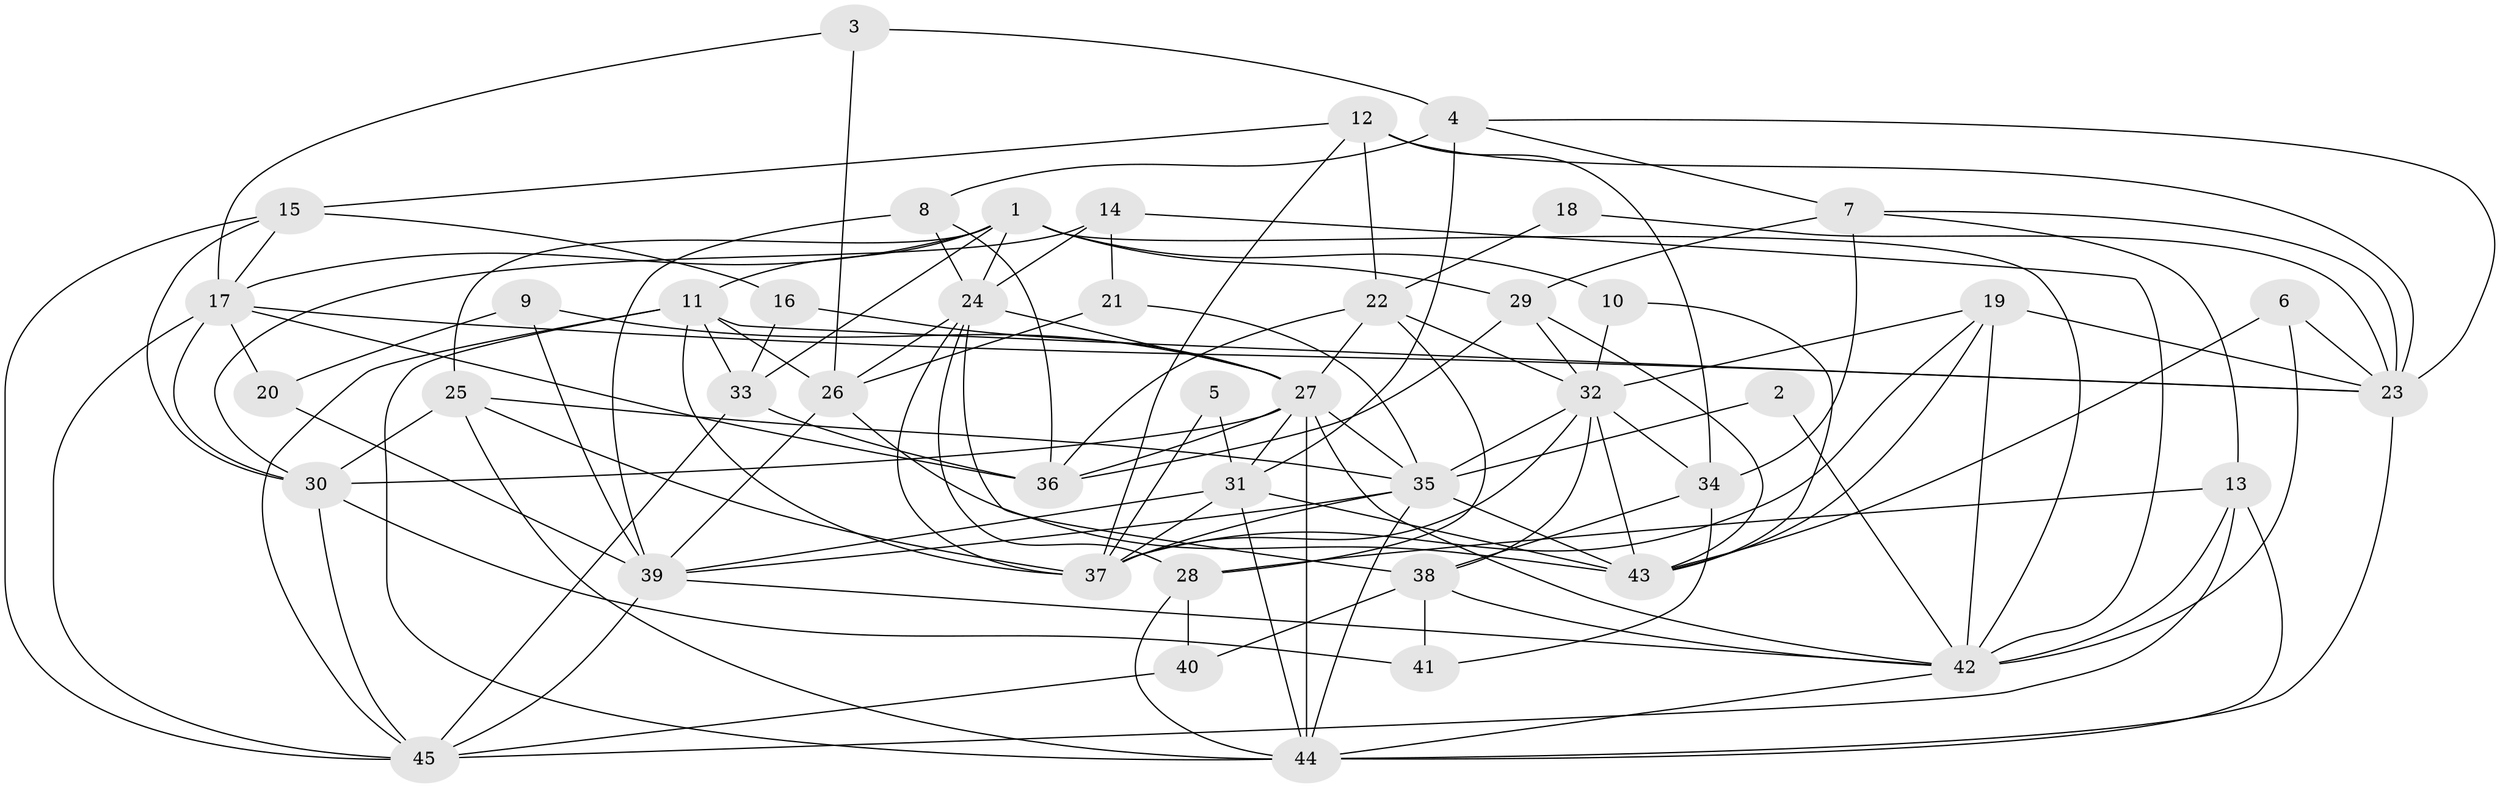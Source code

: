 // original degree distribution, {7: 0.03333333333333333, 3: 0.25555555555555554, 2: 0.16666666666666666, 5: 0.15555555555555556, 4: 0.24444444444444444, 6: 0.12222222222222222, 8: 0.022222222222222223}
// Generated by graph-tools (version 1.1) at 2025/50/03/09/25 03:50:03]
// undirected, 45 vertices, 127 edges
graph export_dot {
graph [start="1"]
  node [color=gray90,style=filled];
  1;
  2;
  3;
  4;
  5;
  6;
  7;
  8;
  9;
  10;
  11;
  12;
  13;
  14;
  15;
  16;
  17;
  18;
  19;
  20;
  21;
  22;
  23;
  24;
  25;
  26;
  27;
  28;
  29;
  30;
  31;
  32;
  33;
  34;
  35;
  36;
  37;
  38;
  39;
  40;
  41;
  42;
  43;
  44;
  45;
  1 -- 10 [weight=1.0];
  1 -- 11 [weight=1.0];
  1 -- 17 [weight=1.0];
  1 -- 24 [weight=1.0];
  1 -- 25 [weight=1.0];
  1 -- 29 [weight=1.0];
  1 -- 33 [weight=2.0];
  1 -- 42 [weight=1.0];
  2 -- 35 [weight=1.0];
  2 -- 42 [weight=1.0];
  3 -- 4 [weight=1.0];
  3 -- 17 [weight=1.0];
  3 -- 26 [weight=1.0];
  4 -- 7 [weight=1.0];
  4 -- 8 [weight=1.0];
  4 -- 23 [weight=1.0];
  4 -- 31 [weight=1.0];
  5 -- 31 [weight=1.0];
  5 -- 37 [weight=1.0];
  6 -- 23 [weight=1.0];
  6 -- 42 [weight=1.0];
  6 -- 43 [weight=1.0];
  7 -- 13 [weight=1.0];
  7 -- 23 [weight=1.0];
  7 -- 29 [weight=1.0];
  7 -- 34 [weight=1.0];
  8 -- 24 [weight=1.0];
  8 -- 36 [weight=1.0];
  8 -- 39 [weight=1.0];
  9 -- 20 [weight=1.0];
  9 -- 27 [weight=1.0];
  9 -- 39 [weight=1.0];
  10 -- 32 [weight=1.0];
  10 -- 43 [weight=1.0];
  11 -- 23 [weight=1.0];
  11 -- 26 [weight=1.0];
  11 -- 33 [weight=1.0];
  11 -- 37 [weight=1.0];
  11 -- 44 [weight=1.0];
  11 -- 45 [weight=1.0];
  12 -- 15 [weight=1.0];
  12 -- 22 [weight=1.0];
  12 -- 23 [weight=1.0];
  12 -- 34 [weight=1.0];
  12 -- 37 [weight=1.0];
  13 -- 28 [weight=1.0];
  13 -- 42 [weight=1.0];
  13 -- 44 [weight=1.0];
  13 -- 45 [weight=1.0];
  14 -- 21 [weight=1.0];
  14 -- 24 [weight=1.0];
  14 -- 30 [weight=1.0];
  14 -- 42 [weight=1.0];
  15 -- 16 [weight=1.0];
  15 -- 17 [weight=1.0];
  15 -- 30 [weight=1.0];
  15 -- 45 [weight=1.0];
  16 -- 27 [weight=1.0];
  16 -- 33 [weight=1.0];
  17 -- 20 [weight=1.0];
  17 -- 23 [weight=1.0];
  17 -- 30 [weight=1.0];
  17 -- 36 [weight=1.0];
  17 -- 45 [weight=1.0];
  18 -- 22 [weight=1.0];
  18 -- 23 [weight=1.0];
  19 -- 23 [weight=1.0];
  19 -- 32 [weight=1.0];
  19 -- 37 [weight=1.0];
  19 -- 42 [weight=1.0];
  19 -- 43 [weight=1.0];
  20 -- 39 [weight=1.0];
  21 -- 26 [weight=1.0];
  21 -- 35 [weight=1.0];
  22 -- 27 [weight=1.0];
  22 -- 28 [weight=1.0];
  22 -- 32 [weight=1.0];
  22 -- 36 [weight=1.0];
  23 -- 44 [weight=1.0];
  24 -- 26 [weight=1.0];
  24 -- 27 [weight=1.0];
  24 -- 28 [weight=1.0];
  24 -- 37 [weight=1.0];
  24 -- 38 [weight=1.0];
  25 -- 30 [weight=1.0];
  25 -- 35 [weight=1.0];
  25 -- 37 [weight=1.0];
  25 -- 44 [weight=1.0];
  26 -- 39 [weight=1.0];
  26 -- 43 [weight=1.0];
  27 -- 30 [weight=1.0];
  27 -- 31 [weight=1.0];
  27 -- 35 [weight=1.0];
  27 -- 36 [weight=1.0];
  27 -- 42 [weight=1.0];
  27 -- 44 [weight=1.0];
  28 -- 40 [weight=1.0];
  28 -- 44 [weight=1.0];
  29 -- 32 [weight=1.0];
  29 -- 36 [weight=1.0];
  29 -- 43 [weight=1.0];
  30 -- 41 [weight=1.0];
  30 -- 45 [weight=1.0];
  31 -- 37 [weight=1.0];
  31 -- 39 [weight=1.0];
  31 -- 43 [weight=1.0];
  31 -- 44 [weight=1.0];
  32 -- 34 [weight=1.0];
  32 -- 35 [weight=1.0];
  32 -- 37 [weight=1.0];
  32 -- 38 [weight=1.0];
  32 -- 43 [weight=1.0];
  33 -- 36 [weight=1.0];
  33 -- 45 [weight=1.0];
  34 -- 38 [weight=1.0];
  34 -- 41 [weight=1.0];
  35 -- 37 [weight=1.0];
  35 -- 39 [weight=1.0];
  35 -- 43 [weight=1.0];
  35 -- 44 [weight=1.0];
  38 -- 40 [weight=1.0];
  38 -- 41 [weight=2.0];
  38 -- 42 [weight=1.0];
  39 -- 42 [weight=1.0];
  39 -- 45 [weight=1.0];
  40 -- 45 [weight=1.0];
  42 -- 44 [weight=1.0];
}
